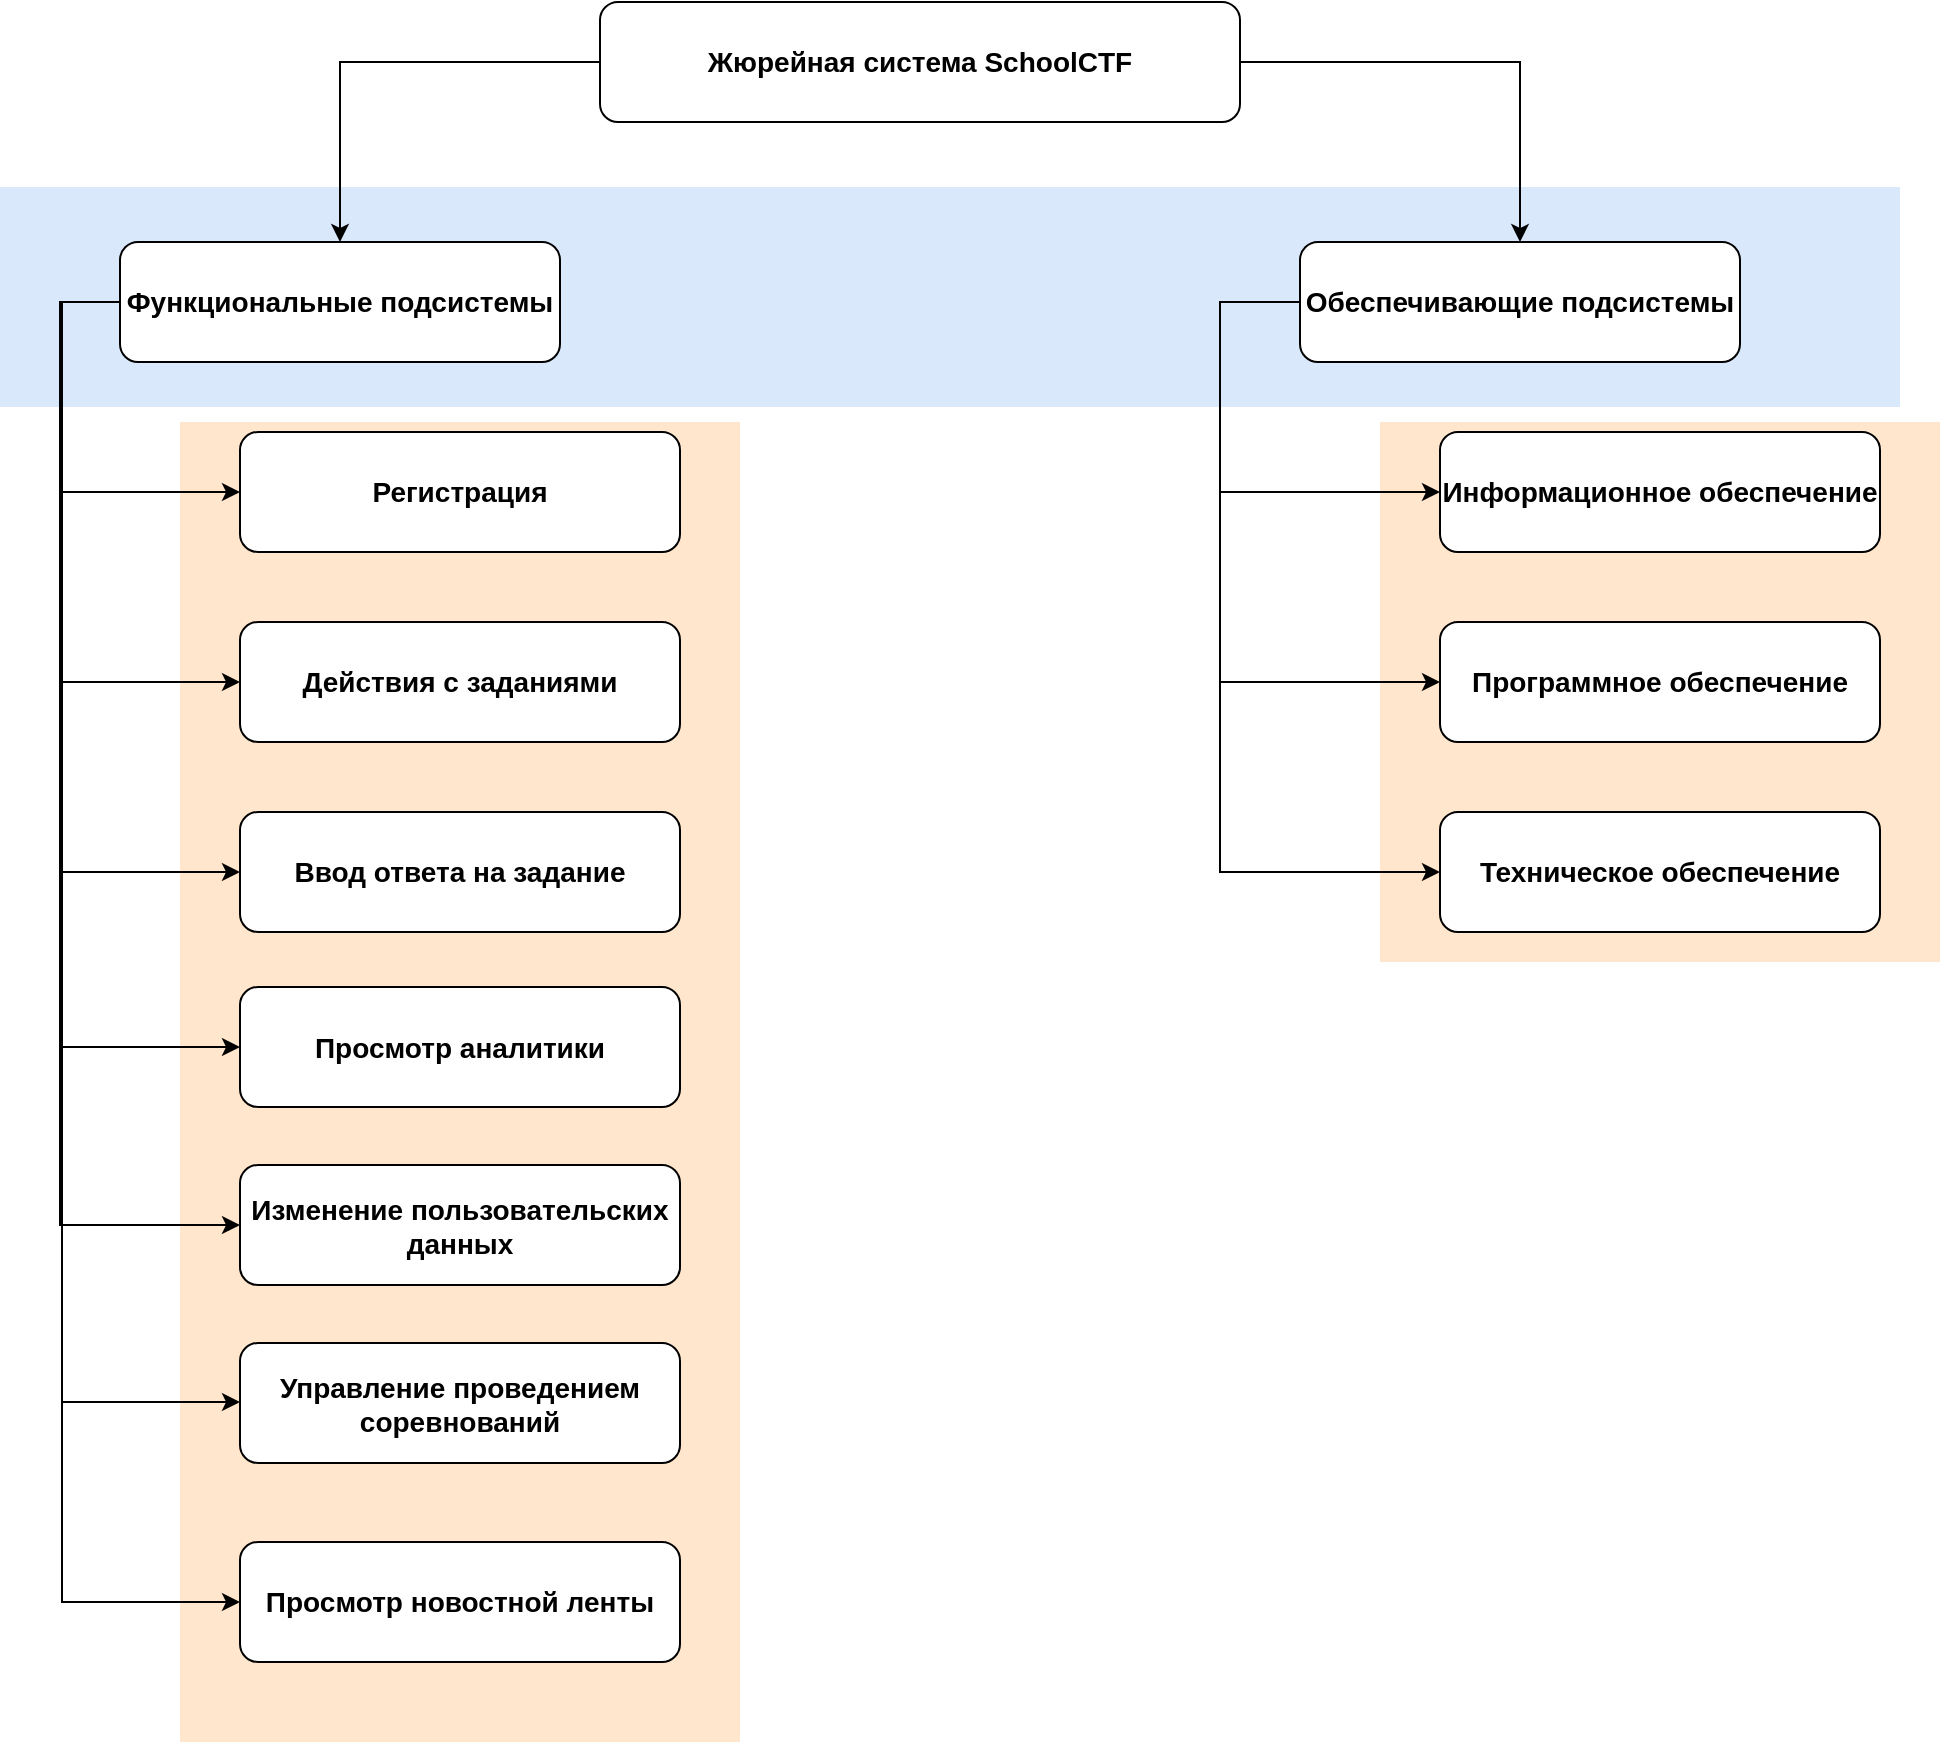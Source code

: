 <mxfile version="10.6.7" type="device"><diagram id="AtQunkX-FInGR115hMPi" name="Страница 1"><mxGraphModel dx="1640" dy="841" grid="1" gridSize="10" guides="1" tooltips="1" connect="1" arrows="1" fold="1" page="0" pageScale="1" pageWidth="1100" pageHeight="850" math="0" shadow="0"><root><mxCell id="0"/><mxCell id="1" parent="0"/><mxCell id="XnL9g4J2I4Rvz9ual1W7-27" value="" style="rounded=0;whiteSpace=wrap;html=1;labelBackgroundColor=none;fillColor=#ffe6cc;fontSize=14;strokeColor=none;" vertex="1" parent="1"><mxGeometry x="770" y="210" width="280" height="270" as="geometry"/></mxCell><mxCell id="XnL9g4J2I4Rvz9ual1W7-26" value="" style="rounded=0;whiteSpace=wrap;html=1;labelBackgroundColor=none;fillColor=#ffe6cc;fontSize=14;strokeColor=none;" vertex="1" parent="1"><mxGeometry x="170" y="210" width="280" height="660" as="geometry"/></mxCell><mxCell id="XnL9g4J2I4Rvz9ual1W7-25" value="" style="rounded=0;whiteSpace=wrap;html=1;fontSize=14;labelBackgroundColor=none;strokeColor=none;fillColor=#dae8fc;" vertex="1" parent="1"><mxGeometry x="80" y="92.5" width="950" height="110" as="geometry"/></mxCell><mxCell id="XnL9g4J2I4Rvz9ual1W7-23" style="edgeStyle=orthogonalEdgeStyle;rounded=0;orthogonalLoop=1;jettySize=auto;html=1;fontSize=14;" edge="1" parent="1" source="XnL9g4J2I4Rvz9ual1W7-1" target="XnL9g4J2I4Rvz9ual1W7-2"><mxGeometry relative="1" as="geometry"><Array as="points"><mxPoint x="250" y="30"/></Array></mxGeometry></mxCell><mxCell id="XnL9g4J2I4Rvz9ual1W7-24" style="edgeStyle=orthogonalEdgeStyle;rounded=0;orthogonalLoop=1;jettySize=auto;html=1;fontSize=14;" edge="1" parent="1" source="XnL9g4J2I4Rvz9ual1W7-1" target="XnL9g4J2I4Rvz9ual1W7-3"><mxGeometry relative="1" as="geometry"/></mxCell><mxCell id="XnL9g4J2I4Rvz9ual1W7-1" value="&lt;font style=&quot;font-size: 14px&quot;&gt;Жюрейная система SchoolCTF&lt;/font&gt;" style="rounded=1;whiteSpace=wrap;html=1;fontSize=14;fontStyle=1" vertex="1" parent="1"><mxGeometry x="380" width="320" height="60" as="geometry"/></mxCell><mxCell id="XnL9g4J2I4Rvz9ual1W7-14" style="edgeStyle=orthogonalEdgeStyle;rounded=0;orthogonalLoop=1;jettySize=auto;html=1;entryX=0;entryY=0.5;entryDx=0;entryDy=0;fontSize=14;" edge="1" parent="1" source="XnL9g4J2I4Rvz9ual1W7-2" target="XnL9g4J2I4Rvz9ual1W7-8"><mxGeometry relative="1" as="geometry"><Array as="points"><mxPoint x="110" y="150"/><mxPoint x="110" y="245"/></Array></mxGeometry></mxCell><mxCell id="XnL9g4J2I4Rvz9ual1W7-15" style="edgeStyle=orthogonalEdgeStyle;rounded=0;orthogonalLoop=1;jettySize=auto;html=1;entryX=0;entryY=0.5;entryDx=0;entryDy=0;fontSize=14;" edge="1" parent="1" source="XnL9g4J2I4Rvz9ual1W7-2" target="XnL9g4J2I4Rvz9ual1W7-5"><mxGeometry relative="1" as="geometry"><Array as="points"><mxPoint x="110" y="150"/><mxPoint x="110" y="340"/></Array></mxGeometry></mxCell><mxCell id="XnL9g4J2I4Rvz9ual1W7-16" style="edgeStyle=orthogonalEdgeStyle;rounded=0;orthogonalLoop=1;jettySize=auto;html=1;entryX=0;entryY=0.5;entryDx=0;entryDy=0;fontSize=14;" edge="1" parent="1" source="XnL9g4J2I4Rvz9ual1W7-2" target="XnL9g4J2I4Rvz9ual1W7-6"><mxGeometry relative="1" as="geometry"><Array as="points"><mxPoint x="110" y="150"/><mxPoint x="110" y="435"/></Array></mxGeometry></mxCell><mxCell id="XnL9g4J2I4Rvz9ual1W7-17" style="edgeStyle=orthogonalEdgeStyle;rounded=0;orthogonalLoop=1;jettySize=auto;html=1;entryX=0;entryY=0.5;entryDx=0;entryDy=0;fontSize=14;" edge="1" parent="1" source="XnL9g4J2I4Rvz9ual1W7-2" target="XnL9g4J2I4Rvz9ual1W7-7"><mxGeometry relative="1" as="geometry"><Array as="points"><mxPoint x="110" y="150"/><mxPoint x="110" y="523"/></Array></mxGeometry></mxCell><mxCell id="XnL9g4J2I4Rvz9ual1W7-18" style="edgeStyle=orthogonalEdgeStyle;rounded=0;orthogonalLoop=1;jettySize=auto;html=1;entryX=0;entryY=0.5;entryDx=0;entryDy=0;fontSize=14;" edge="1" parent="1" source="XnL9g4J2I4Rvz9ual1W7-2" target="XnL9g4J2I4Rvz9ual1W7-9"><mxGeometry relative="1" as="geometry"><Array as="points"><mxPoint x="110" y="150"/><mxPoint x="110" y="612"/></Array></mxGeometry></mxCell><mxCell id="XnL9g4J2I4Rvz9ual1W7-19" style="edgeStyle=orthogonalEdgeStyle;rounded=0;orthogonalLoop=1;jettySize=auto;html=1;fontSize=14;" edge="1" parent="1" source="XnL9g4J2I4Rvz9ual1W7-2" target="XnL9g4J2I4Rvz9ual1W7-10"><mxGeometry relative="1" as="geometry"><mxPoint x="100" y="780" as="targetPoint"/><Array as="points"><mxPoint x="111" y="150"/><mxPoint x="111" y="700"/></Array></mxGeometry></mxCell><mxCell id="XnL9g4J2I4Rvz9ual1W7-32" style="edgeStyle=orthogonalEdgeStyle;rounded=0;orthogonalLoop=1;jettySize=auto;html=1;entryX=0;entryY=0.5;entryDx=0;entryDy=0;fontSize=14;" edge="1" parent="1" source="XnL9g4J2I4Rvz9ual1W7-2" target="XnL9g4J2I4Rvz9ual1W7-30"><mxGeometry relative="1" as="geometry"><Array as="points"><mxPoint x="111" y="150"/><mxPoint x="111" y="800"/></Array></mxGeometry></mxCell><mxCell id="XnL9g4J2I4Rvz9ual1W7-2" value="Функциональные подсистемы" style="rounded=1;whiteSpace=wrap;html=1;fontSize=14;fontStyle=1" vertex="1" parent="1"><mxGeometry x="140" y="120" width="220" height="60" as="geometry"/></mxCell><mxCell id="XnL9g4J2I4Rvz9ual1W7-20" style="edgeStyle=orthogonalEdgeStyle;rounded=0;orthogonalLoop=1;jettySize=auto;html=1;entryX=0;entryY=0.5;entryDx=0;entryDy=0;fontSize=14;" edge="1" parent="1" source="XnL9g4J2I4Rvz9ual1W7-3" target="XnL9g4J2I4Rvz9ual1W7-11"><mxGeometry relative="1" as="geometry"><Array as="points"><mxPoint x="690" y="150"/><mxPoint x="690" y="245"/></Array></mxGeometry></mxCell><mxCell id="XnL9g4J2I4Rvz9ual1W7-21" style="edgeStyle=orthogonalEdgeStyle;rounded=0;orthogonalLoop=1;jettySize=auto;html=1;entryX=0;entryY=0.5;entryDx=0;entryDy=0;fontSize=14;" edge="1" parent="1" source="XnL9g4J2I4Rvz9ual1W7-3" target="XnL9g4J2I4Rvz9ual1W7-12"><mxGeometry relative="1" as="geometry"><Array as="points"><mxPoint x="690" y="150"/><mxPoint x="690" y="340"/></Array></mxGeometry></mxCell><mxCell id="XnL9g4J2I4Rvz9ual1W7-22" style="edgeStyle=orthogonalEdgeStyle;rounded=0;orthogonalLoop=1;jettySize=auto;html=1;entryX=0;entryY=0.5;entryDx=0;entryDy=0;fontSize=14;" edge="1" parent="1" source="XnL9g4J2I4Rvz9ual1W7-3" target="XnL9g4J2I4Rvz9ual1W7-13"><mxGeometry relative="1" as="geometry"><Array as="points"><mxPoint x="690" y="150"/><mxPoint x="690" y="435"/></Array></mxGeometry></mxCell><mxCell id="XnL9g4J2I4Rvz9ual1W7-3" value="Обеспечивающие подсистемы" style="rounded=1;whiteSpace=wrap;html=1;fontSize=14;fontStyle=1" vertex="1" parent="1"><mxGeometry x="730" y="120" width="220" height="60" as="geometry"/></mxCell><mxCell id="XnL9g4J2I4Rvz9ual1W7-5" value="Действия с заданиями" style="rounded=1;whiteSpace=wrap;html=1;fontSize=14;fontStyle=1" vertex="1" parent="1"><mxGeometry x="200" y="310" width="220" height="60" as="geometry"/></mxCell><mxCell id="XnL9g4J2I4Rvz9ual1W7-6" value="Ввод ответа на задание" style="rounded=1;whiteSpace=wrap;html=1;fontSize=14;fontStyle=1" vertex="1" parent="1"><mxGeometry x="200" y="405" width="220" height="60" as="geometry"/></mxCell><mxCell id="XnL9g4J2I4Rvz9ual1W7-7" value="Просмотр аналитики" style="rounded=1;whiteSpace=wrap;html=1;fontSize=14;fontStyle=1" vertex="1" parent="1"><mxGeometry x="200" y="492.5" width="220" height="60" as="geometry"/></mxCell><mxCell id="XnL9g4J2I4Rvz9ual1W7-8" value="Регистрация" style="rounded=1;whiteSpace=wrap;html=1;fontSize=14;fontStyle=1" vertex="1" parent="1"><mxGeometry x="200" y="215" width="220" height="60" as="geometry"/></mxCell><mxCell id="XnL9g4J2I4Rvz9ual1W7-9" value="Изменение пользовательских данных" style="rounded=1;whiteSpace=wrap;html=1;fontSize=14;fontStyle=1" vertex="1" parent="1"><mxGeometry x="200" y="581.5" width="220" height="60" as="geometry"/></mxCell><mxCell id="XnL9g4J2I4Rvz9ual1W7-10" value="Управление проведением соревнований" style="rounded=1;whiteSpace=wrap;html=1;fontSize=14;fontStyle=1" vertex="1" parent="1"><mxGeometry x="200" y="670.5" width="220" height="60" as="geometry"/></mxCell><mxCell id="XnL9g4J2I4Rvz9ual1W7-11" value="Информационное обеспечение" style="rounded=1;whiteSpace=wrap;html=1;fontSize=14;fontStyle=1" vertex="1" parent="1"><mxGeometry x="800" y="215" width="220" height="60" as="geometry"/></mxCell><mxCell id="XnL9g4J2I4Rvz9ual1W7-12" value="Программное обеспечение" style="rounded=1;whiteSpace=wrap;html=1;fontSize=14;fontStyle=1" vertex="1" parent="1"><mxGeometry x="800" y="310" width="220" height="60" as="geometry"/></mxCell><mxCell id="XnL9g4J2I4Rvz9ual1W7-13" value="Техническое обеспечение" style="rounded=1;whiteSpace=wrap;html=1;fontSize=14;fontStyle=1" vertex="1" parent="1"><mxGeometry x="800" y="405" width="220" height="60" as="geometry"/></mxCell><mxCell id="XnL9g4J2I4Rvz9ual1W7-30" value="Просмотр новостной ленты" style="rounded=1;whiteSpace=wrap;html=1;fontSize=14;fontStyle=1" vertex="1" parent="1"><mxGeometry x="200" y="770" width="220" height="60" as="geometry"/></mxCell></root></mxGraphModel></diagram></mxfile>